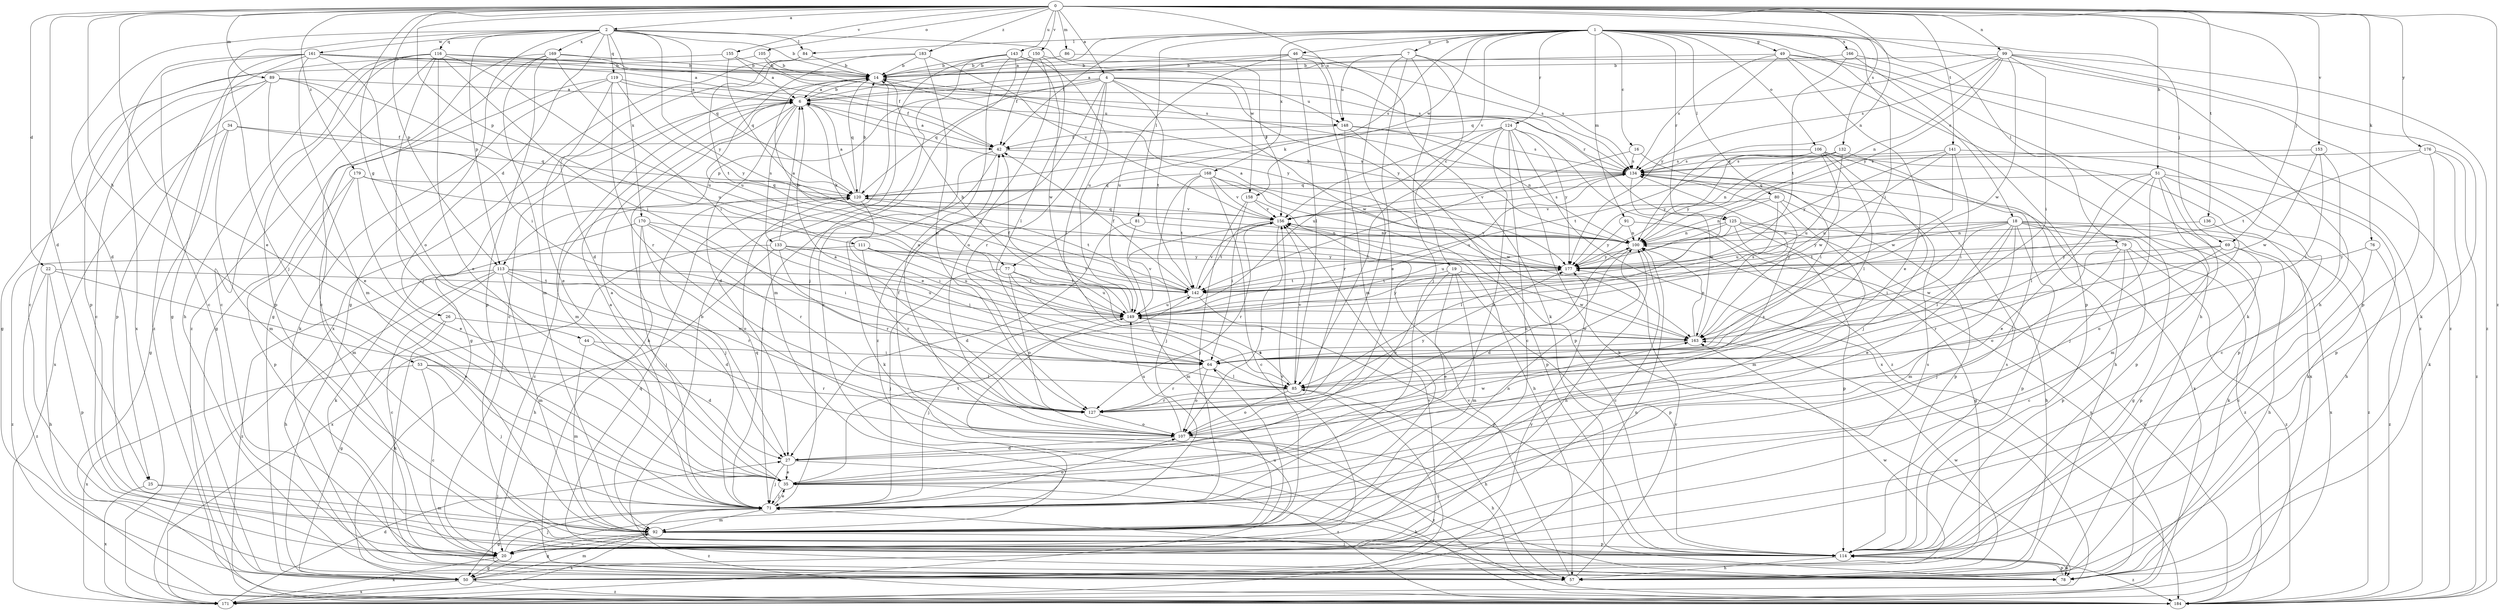 strict digraph  {
0;
1;
2;
4;
6;
7;
14;
16;
18;
19;
20;
22;
25;
26;
27;
34;
35;
42;
44;
46;
49;
50;
51;
53;
57;
64;
69;
71;
76;
77;
78;
79;
80;
81;
84;
85;
86;
89;
91;
92;
99;
100;
105;
106;
107;
111;
113;
114;
116;
119;
120;
124;
125;
127;
132;
133;
134;
136;
141;
142;
143;
148;
149;
150;
153;
155;
156;
158;
161;
163;
166;
168;
169;
170;
171;
176;
177;
179;
183;
184;
0 -> 2  [label=a];
0 -> 4  [label=a];
0 -> 22  [label=d];
0 -> 25  [label=d];
0 -> 35  [label=e];
0 -> 44  [label=g];
0 -> 51  [label=h];
0 -> 53  [label=h];
0 -> 69  [label=j];
0 -> 76  [label=k];
0 -> 86  [label=m];
0 -> 89  [label=m];
0 -> 99  [label=n];
0 -> 100  [label=n];
0 -> 105  [label=o];
0 -> 111  [label=p];
0 -> 113  [label=p];
0 -> 132  [label=s];
0 -> 136  [label=t];
0 -> 141  [label=t];
0 -> 143  [label=u];
0 -> 148  [label=u];
0 -> 150  [label=v];
0 -> 153  [label=v];
0 -> 155  [label=v];
0 -> 176  [label=y];
0 -> 179  [label=z];
0 -> 183  [label=z];
0 -> 184  [label=z];
1 -> 6  [label=a];
1 -> 7  [label=b];
1 -> 16  [label=c];
1 -> 18  [label=c];
1 -> 42  [label=f];
1 -> 46  [label=g];
1 -> 49  [label=g];
1 -> 57  [label=h];
1 -> 64  [label=i];
1 -> 69  [label=j];
1 -> 77  [label=k];
1 -> 79  [label=l];
1 -> 80  [label=l];
1 -> 81  [label=l];
1 -> 84  [label=l];
1 -> 91  [label=m];
1 -> 106  [label=o];
1 -> 124  [label=r];
1 -> 125  [label=r];
1 -> 156  [label=v];
1 -> 158  [label=w];
1 -> 166  [label=x];
1 -> 168  [label=x];
2 -> 14  [label=b];
2 -> 25  [label=d];
2 -> 26  [label=d];
2 -> 50  [label=g];
2 -> 71  [label=j];
2 -> 84  [label=l];
2 -> 113  [label=p];
2 -> 116  [label=q];
2 -> 119  [label=q];
2 -> 120  [label=q];
2 -> 158  [label=w];
2 -> 161  [label=w];
2 -> 169  [label=x];
2 -> 170  [label=x];
2 -> 177  [label=y];
4 -> 6  [label=a];
4 -> 85  [label=l];
4 -> 113  [label=p];
4 -> 120  [label=q];
4 -> 125  [label=r];
4 -> 127  [label=r];
4 -> 142  [label=t];
4 -> 148  [label=u];
4 -> 163  [label=w];
4 -> 177  [label=y];
4 -> 184  [label=z];
6 -> 14  [label=b];
6 -> 27  [label=d];
6 -> 50  [label=g];
6 -> 57  [label=h];
6 -> 77  [label=k];
6 -> 92  [label=m];
6 -> 133  [label=s];
6 -> 148  [label=u];
7 -> 14  [label=b];
7 -> 19  [label=c];
7 -> 35  [label=e];
7 -> 71  [label=j];
7 -> 127  [label=r];
7 -> 134  [label=s];
7 -> 148  [label=u];
14 -> 6  [label=a];
14 -> 20  [label=c];
14 -> 120  [label=q];
14 -> 177  [label=y];
16 -> 64  [label=i];
16 -> 134  [label=s];
16 -> 142  [label=t];
18 -> 35  [label=e];
18 -> 50  [label=g];
18 -> 64  [label=i];
18 -> 78  [label=k];
18 -> 85  [label=l];
18 -> 92  [label=m];
18 -> 100  [label=n];
18 -> 114  [label=p];
18 -> 142  [label=t];
18 -> 171  [label=x];
18 -> 177  [label=y];
18 -> 184  [label=z];
19 -> 35  [label=e];
19 -> 92  [label=m];
19 -> 107  [label=o];
19 -> 114  [label=p];
19 -> 142  [label=t];
19 -> 163  [label=w];
20 -> 50  [label=g];
20 -> 71  [label=j];
20 -> 100  [label=n];
20 -> 134  [label=s];
20 -> 171  [label=x];
22 -> 35  [label=e];
22 -> 57  [label=h];
22 -> 114  [label=p];
22 -> 142  [label=t];
22 -> 184  [label=z];
25 -> 71  [label=j];
25 -> 92  [label=m];
25 -> 171  [label=x];
26 -> 50  [label=g];
26 -> 78  [label=k];
26 -> 163  [label=w];
27 -> 35  [label=e];
27 -> 71  [label=j];
27 -> 134  [label=s];
27 -> 184  [label=z];
34 -> 42  [label=f];
34 -> 50  [label=g];
34 -> 92  [label=m];
34 -> 120  [label=q];
34 -> 171  [label=x];
35 -> 6  [label=a];
35 -> 57  [label=h];
35 -> 71  [label=j];
35 -> 142  [label=t];
42 -> 6  [label=a];
42 -> 71  [label=j];
42 -> 78  [label=k];
42 -> 134  [label=s];
44 -> 27  [label=d];
44 -> 64  [label=i];
44 -> 92  [label=m];
46 -> 6  [label=a];
46 -> 14  [label=b];
46 -> 78  [label=k];
46 -> 85  [label=l];
46 -> 92  [label=m];
46 -> 149  [label=u];
49 -> 14  [label=b];
49 -> 35  [label=e];
49 -> 57  [label=h];
49 -> 78  [label=k];
49 -> 134  [label=s];
49 -> 177  [label=y];
49 -> 184  [label=z];
50 -> 92  [label=m];
50 -> 100  [label=n];
50 -> 156  [label=v];
50 -> 163  [label=w];
50 -> 171  [label=x];
50 -> 177  [label=y];
50 -> 184  [label=z];
51 -> 35  [label=e];
51 -> 57  [label=h];
51 -> 71  [label=j];
51 -> 78  [label=k];
51 -> 85  [label=l];
51 -> 92  [label=m];
51 -> 114  [label=p];
51 -> 120  [label=q];
53 -> 20  [label=c];
53 -> 71  [label=j];
53 -> 85  [label=l];
53 -> 127  [label=r];
53 -> 171  [label=x];
57 -> 156  [label=v];
57 -> 163  [label=w];
57 -> 177  [label=y];
64 -> 85  [label=l];
64 -> 107  [label=o];
64 -> 127  [label=r];
69 -> 57  [label=h];
69 -> 107  [label=o];
69 -> 114  [label=p];
69 -> 163  [label=w];
69 -> 177  [label=y];
71 -> 6  [label=a];
71 -> 35  [label=e];
71 -> 50  [label=g];
71 -> 92  [label=m];
71 -> 107  [label=o];
71 -> 120  [label=q];
71 -> 184  [label=z];
76 -> 20  [label=c];
76 -> 177  [label=y];
76 -> 184  [label=z];
77 -> 71  [label=j];
77 -> 85  [label=l];
77 -> 107  [label=o];
77 -> 142  [label=t];
77 -> 149  [label=u];
78 -> 71  [label=j];
78 -> 114  [label=p];
78 -> 120  [label=q];
79 -> 20  [label=c];
79 -> 71  [label=j];
79 -> 114  [label=p];
79 -> 127  [label=r];
79 -> 177  [label=y];
79 -> 184  [label=z];
80 -> 92  [label=m];
80 -> 100  [label=n];
80 -> 114  [label=p];
80 -> 149  [label=u];
80 -> 156  [label=v];
81 -> 27  [label=d];
81 -> 92  [label=m];
81 -> 100  [label=n];
84 -> 14  [label=b];
84 -> 27  [label=d];
84 -> 142  [label=t];
85 -> 57  [label=h];
85 -> 107  [label=o];
85 -> 127  [label=r];
85 -> 149  [label=u];
85 -> 156  [label=v];
86 -> 14  [label=b];
86 -> 156  [label=v];
89 -> 6  [label=a];
89 -> 20  [label=c];
89 -> 35  [label=e];
89 -> 50  [label=g];
89 -> 64  [label=i];
89 -> 114  [label=p];
89 -> 149  [label=u];
91 -> 100  [label=n];
91 -> 171  [label=x];
91 -> 177  [label=y];
92 -> 20  [label=c];
92 -> 50  [label=g];
92 -> 64  [label=i];
92 -> 100  [label=n];
92 -> 114  [label=p];
92 -> 156  [label=v];
92 -> 171  [label=x];
99 -> 14  [label=b];
99 -> 64  [label=i];
99 -> 78  [label=k];
99 -> 100  [label=n];
99 -> 114  [label=p];
99 -> 120  [label=q];
99 -> 134  [label=s];
99 -> 163  [label=w];
99 -> 177  [label=y];
99 -> 184  [label=z];
100 -> 6  [label=a];
100 -> 14  [label=b];
100 -> 20  [label=c];
100 -> 27  [label=d];
100 -> 156  [label=v];
100 -> 177  [label=y];
105 -> 14  [label=b];
105 -> 20  [label=c];
105 -> 134  [label=s];
106 -> 57  [label=h];
106 -> 71  [label=j];
106 -> 85  [label=l];
106 -> 134  [label=s];
106 -> 142  [label=t];
106 -> 163  [label=w];
106 -> 171  [label=x];
106 -> 177  [label=y];
107 -> 27  [label=d];
107 -> 42  [label=f];
107 -> 57  [label=h];
107 -> 149  [label=u];
107 -> 163  [label=w];
107 -> 184  [label=z];
111 -> 127  [label=r];
111 -> 142  [label=t];
111 -> 149  [label=u];
111 -> 177  [label=y];
111 -> 184  [label=z];
113 -> 20  [label=c];
113 -> 27  [label=d];
113 -> 57  [label=h];
113 -> 92  [label=m];
113 -> 127  [label=r];
113 -> 142  [label=t];
113 -> 149  [label=u];
113 -> 184  [label=z];
114 -> 14  [label=b];
114 -> 57  [label=h];
114 -> 78  [label=k];
114 -> 134  [label=s];
114 -> 184  [label=z];
116 -> 14  [label=b];
116 -> 20  [label=c];
116 -> 35  [label=e];
116 -> 57  [label=h];
116 -> 64  [label=i];
116 -> 71  [label=j];
116 -> 114  [label=p];
116 -> 134  [label=s];
116 -> 149  [label=u];
116 -> 184  [label=z];
119 -> 6  [label=a];
119 -> 35  [label=e];
119 -> 42  [label=f];
119 -> 50  [label=g];
119 -> 78  [label=k];
119 -> 127  [label=r];
119 -> 177  [label=y];
120 -> 6  [label=a];
120 -> 14  [label=b];
120 -> 20  [label=c];
120 -> 64  [label=i];
120 -> 71  [label=j];
120 -> 142  [label=t];
120 -> 156  [label=v];
124 -> 20  [label=c];
124 -> 35  [label=e];
124 -> 42  [label=f];
124 -> 78  [label=k];
124 -> 85  [label=l];
124 -> 149  [label=u];
124 -> 171  [label=x];
124 -> 177  [label=y];
124 -> 184  [label=z];
125 -> 50  [label=g];
125 -> 57  [label=h];
125 -> 85  [label=l];
125 -> 100  [label=n];
125 -> 114  [label=p];
125 -> 149  [label=u];
125 -> 184  [label=z];
127 -> 6  [label=a];
127 -> 100  [label=n];
127 -> 107  [label=o];
127 -> 177  [label=y];
132 -> 71  [label=j];
132 -> 100  [label=n];
132 -> 134  [label=s];
132 -> 149  [label=u];
132 -> 177  [label=y];
133 -> 6  [label=a];
133 -> 57  [label=h];
133 -> 64  [label=i];
133 -> 127  [label=r];
133 -> 171  [label=x];
133 -> 177  [label=y];
133 -> 149  [label=e];
134 -> 120  [label=q];
134 -> 149  [label=u];
134 -> 156  [label=v];
134 -> 163  [label=w];
134 -> 171  [label=x];
136 -> 100  [label=n];
136 -> 107  [label=o];
141 -> 64  [label=i];
141 -> 114  [label=p];
141 -> 134  [label=s];
141 -> 149  [label=u];
141 -> 163  [label=w];
141 -> 177  [label=y];
142 -> 14  [label=b];
142 -> 42  [label=f];
142 -> 114  [label=p];
142 -> 149  [label=u];
142 -> 156  [label=v];
143 -> 14  [label=b];
143 -> 20  [label=c];
143 -> 71  [label=j];
143 -> 92  [label=m];
143 -> 107  [label=o];
143 -> 149  [label=u];
143 -> 163  [label=w];
148 -> 42  [label=f];
148 -> 100  [label=n];
148 -> 114  [label=p];
148 -> 127  [label=r];
148 -> 134  [label=s];
149 -> 14  [label=b];
149 -> 42  [label=f];
149 -> 71  [label=j];
149 -> 156  [label=v];
149 -> 163  [label=w];
149 -> 177  [label=y];
150 -> 14  [label=b];
150 -> 42  [label=f];
150 -> 85  [label=l];
150 -> 107  [label=o];
150 -> 134  [label=s];
153 -> 20  [label=c];
153 -> 64  [label=i];
153 -> 134  [label=s];
153 -> 163  [label=w];
155 -> 6  [label=a];
155 -> 14  [label=b];
155 -> 114  [label=p];
155 -> 120  [label=q];
156 -> 100  [label=n];
156 -> 107  [label=o];
156 -> 120  [label=q];
156 -> 127  [label=r];
156 -> 134  [label=s];
156 -> 142  [label=t];
158 -> 57  [label=h];
158 -> 64  [label=i];
158 -> 71  [label=j];
158 -> 156  [label=v];
161 -> 6  [label=a];
161 -> 14  [label=b];
161 -> 20  [label=c];
161 -> 42  [label=f];
161 -> 50  [label=g];
161 -> 92  [label=m];
161 -> 107  [label=o];
161 -> 171  [label=x];
161 -> 184  [label=z];
163 -> 64  [label=i];
163 -> 100  [label=n];
163 -> 134  [label=s];
166 -> 14  [label=b];
166 -> 114  [label=p];
166 -> 142  [label=t];
166 -> 184  [label=z];
168 -> 20  [label=c];
168 -> 71  [label=j];
168 -> 114  [label=p];
168 -> 120  [label=q];
168 -> 142  [label=t];
168 -> 156  [label=v];
168 -> 163  [label=w];
169 -> 14  [label=b];
169 -> 20  [label=c];
169 -> 50  [label=g];
169 -> 64  [label=i];
169 -> 92  [label=m];
169 -> 114  [label=p];
169 -> 134  [label=s];
170 -> 64  [label=i];
170 -> 71  [label=j];
170 -> 78  [label=k];
170 -> 100  [label=n];
170 -> 107  [label=o];
170 -> 127  [label=r];
171 -> 27  [label=d];
171 -> 85  [label=l];
171 -> 149  [label=u];
176 -> 78  [label=k];
176 -> 114  [label=p];
176 -> 134  [label=s];
176 -> 142  [label=t];
176 -> 184  [label=z];
177 -> 142  [label=t];
179 -> 35  [label=e];
179 -> 92  [label=m];
179 -> 114  [label=p];
179 -> 120  [label=q];
179 -> 177  [label=y];
183 -> 14  [label=b];
183 -> 127  [label=r];
183 -> 149  [label=u];
183 -> 156  [label=v];
183 -> 171  [label=x];
184 -> 100  [label=n];
}
